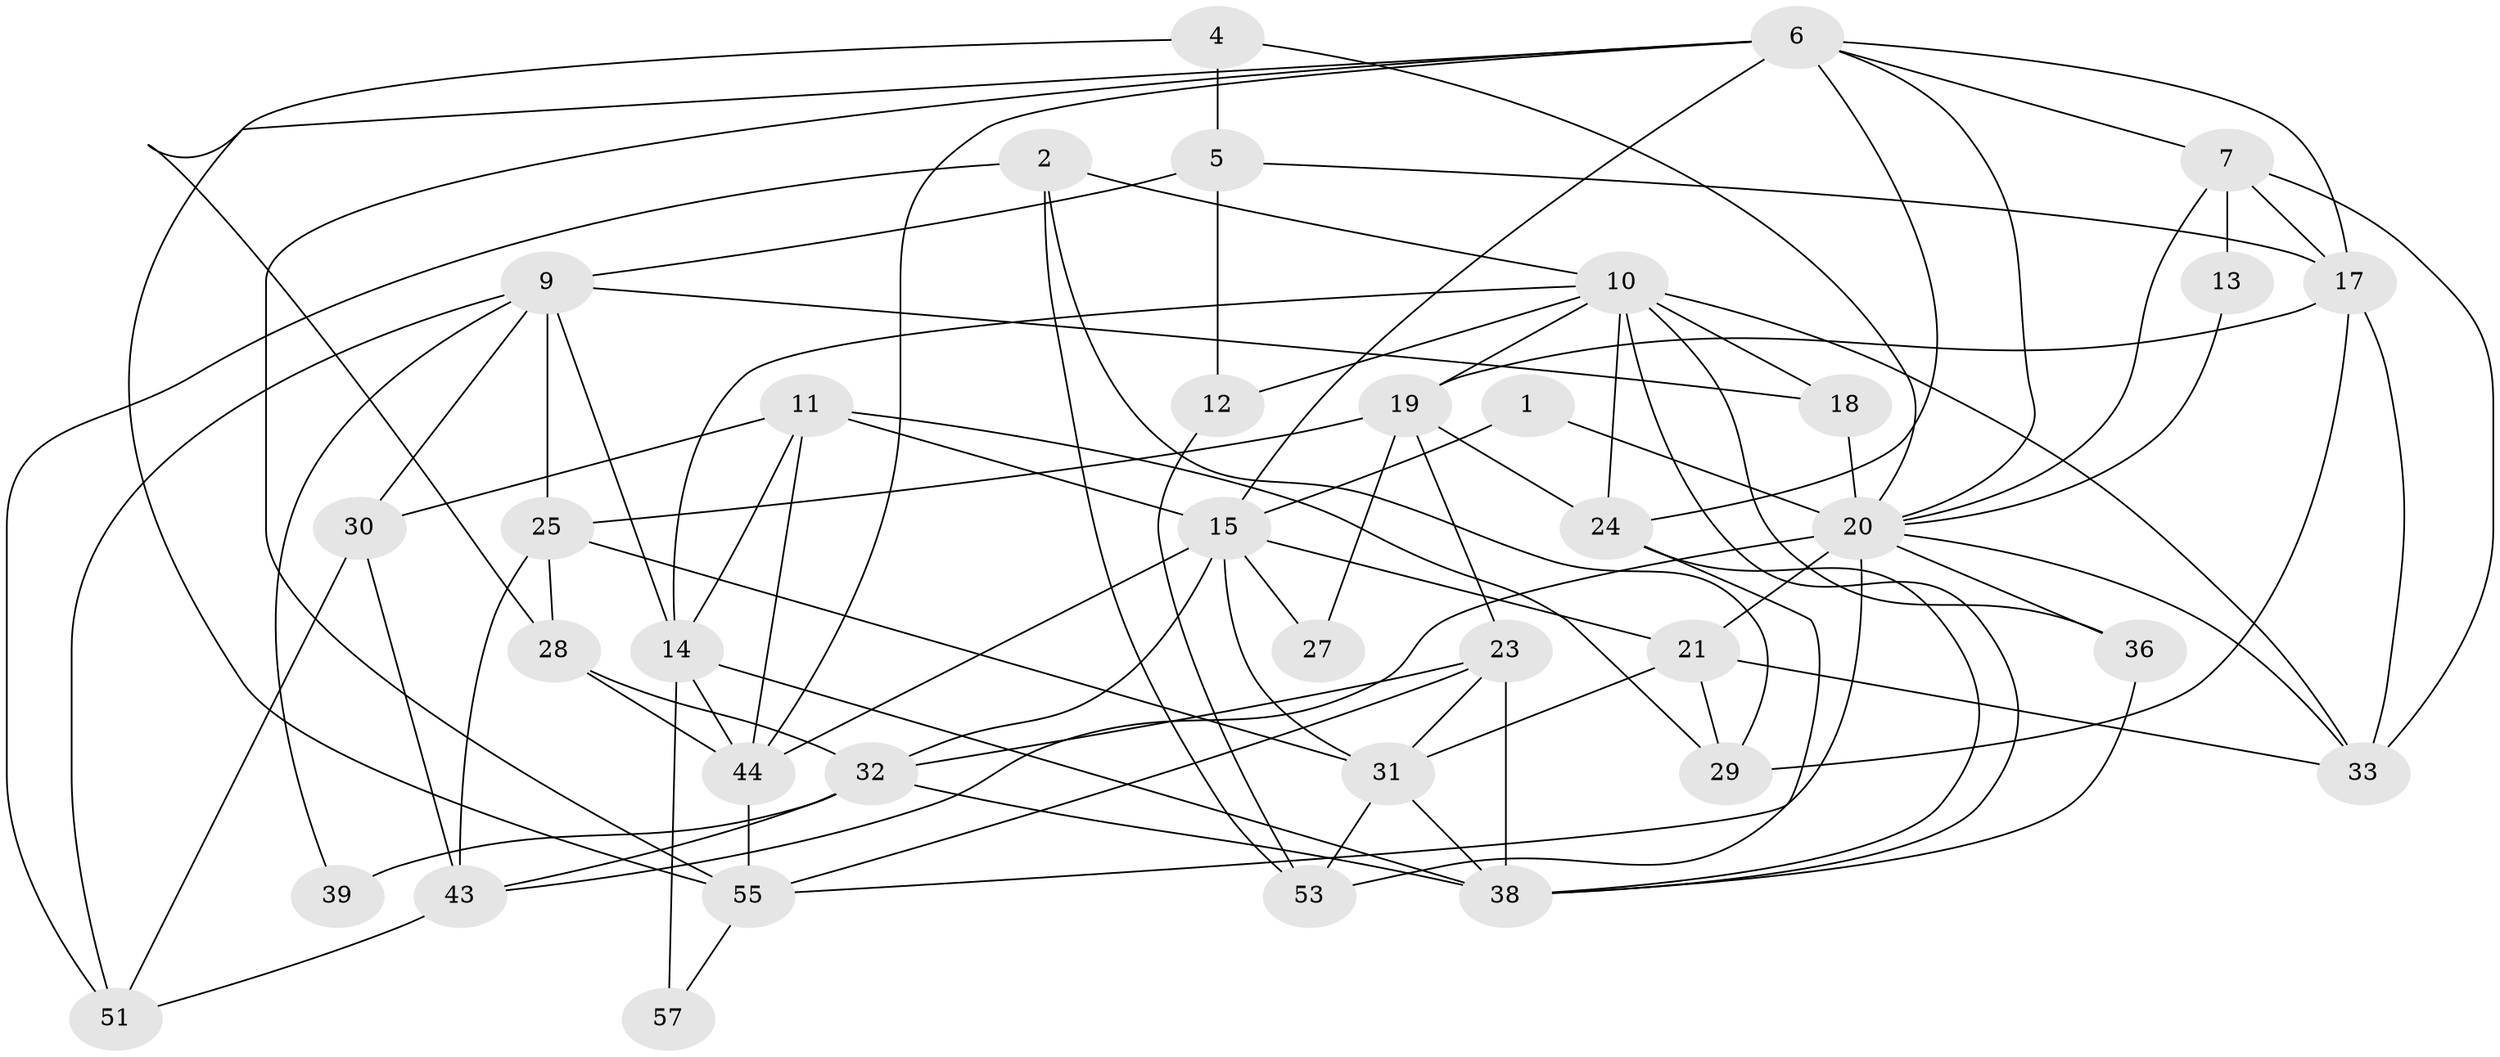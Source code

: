 // original degree distribution, {3: 0.23333333333333334, 4: 0.36666666666666664, 2: 0.11666666666666667, 6: 0.08333333333333333, 5: 0.16666666666666666, 7: 0.016666666666666666, 9: 0.016666666666666666}
// Generated by graph-tools (version 1.1) at 2025/11/02/27/25 16:11:23]
// undirected, 37 vertices, 91 edges
graph export_dot {
graph [start="1"]
  node [color=gray90,style=filled];
  1;
  2 [super="+3"];
  4;
  5 [super="+45"];
  6 [super="+8"];
  7 [super="+22"];
  9 [super="+46"];
  10 [super="+37"];
  11 [super="+48"];
  12;
  13;
  14 [super="+52"];
  15 [super="+16"];
  17 [super="+34"];
  18;
  19 [super="+47"];
  20 [super="+59"];
  21 [super="+42"];
  23 [super="+41"];
  24 [super="+40"];
  25 [super="+26"];
  27;
  28;
  29;
  30;
  31;
  32 [super="+35"];
  33 [super="+49"];
  36 [super="+58"];
  38 [super="+56"];
  39;
  43 [super="+50"];
  44 [super="+54"];
  51;
  53;
  55 [super="+60"];
  57;
  1 -- 15;
  1 -- 20 [weight=2];
  2 -- 29;
  2 -- 53;
  2 -- 10;
  2 -- 51;
  4 -- 55;
  4 -- 20;
  4 -- 5;
  5 -- 12;
  5 -- 17;
  5 -- 9;
  6 -- 28;
  6 -- 55;
  6 -- 17;
  6 -- 15;
  6 -- 44;
  6 -- 24;
  6 -- 20;
  6 -- 7;
  7 -- 17;
  7 -- 33;
  7 -- 20;
  7 -- 13;
  9 -- 14;
  9 -- 25 [weight=2];
  9 -- 18;
  9 -- 30;
  9 -- 51;
  9 -- 39;
  10 -- 12;
  10 -- 38;
  10 -- 18;
  10 -- 36;
  10 -- 19;
  10 -- 14;
  10 -- 24;
  10 -- 33;
  11 -- 30;
  11 -- 15;
  11 -- 44;
  11 -- 29;
  11 -- 14;
  12 -- 53;
  13 -- 20;
  14 -- 38;
  14 -- 57;
  14 -- 44;
  15 -- 21;
  15 -- 31;
  15 -- 27;
  15 -- 32;
  15 -- 44;
  17 -- 29;
  17 -- 19;
  17 -- 33;
  18 -- 20;
  19 -- 24 [weight=2];
  19 -- 23;
  19 -- 25;
  19 -- 27;
  20 -- 55 [weight=2];
  20 -- 36;
  20 -- 21;
  20 -- 43;
  20 -- 33;
  21 -- 29;
  21 -- 31;
  21 -- 33;
  23 -- 31;
  23 -- 38;
  23 -- 32;
  23 -- 55;
  24 -- 38;
  24 -- 53;
  25 -- 43 [weight=2];
  25 -- 28;
  25 -- 31;
  28 -- 32;
  28 -- 44;
  30 -- 43;
  30 -- 51;
  31 -- 53;
  31 -- 38;
  32 -- 38;
  32 -- 39 [weight=2];
  32 -- 43;
  36 -- 38;
  43 -- 51;
  44 -- 55;
  55 -- 57;
}
